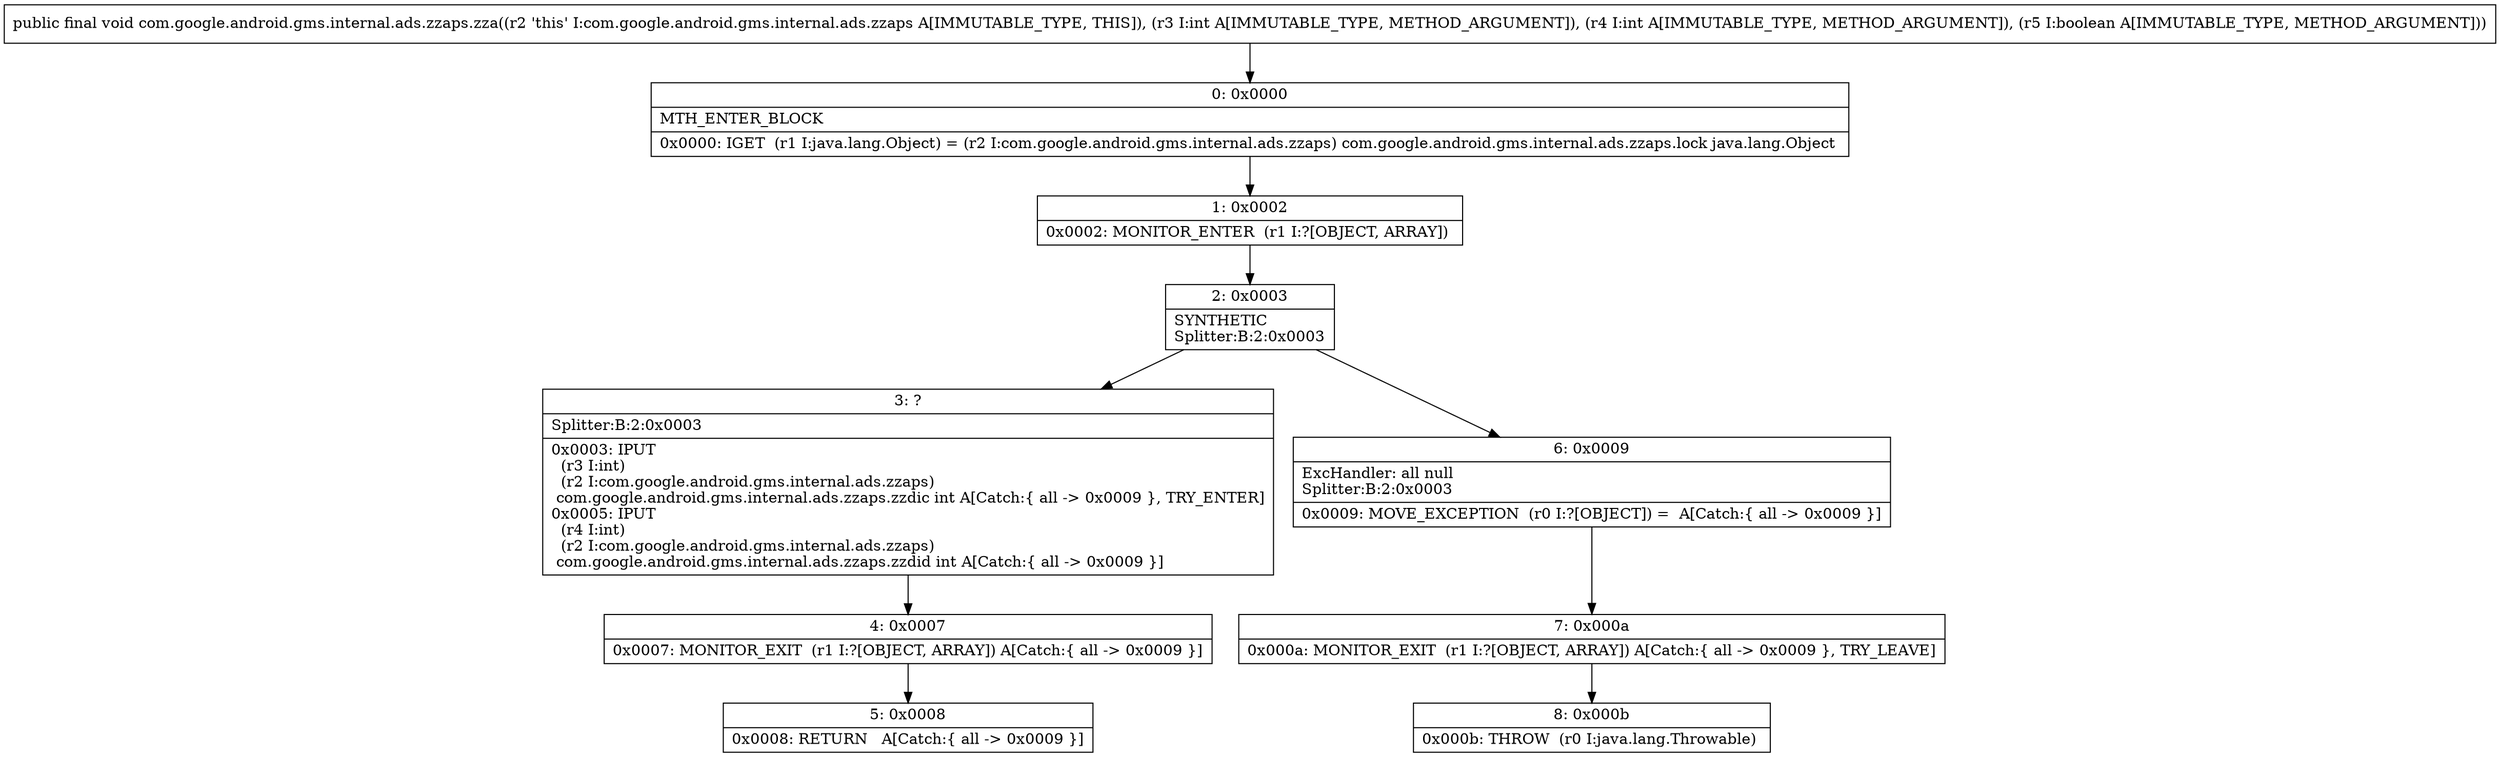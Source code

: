 digraph "CFG forcom.google.android.gms.internal.ads.zzaps.zza(IIZ)V" {
Node_0 [shape=record,label="{0\:\ 0x0000|MTH_ENTER_BLOCK\l|0x0000: IGET  (r1 I:java.lang.Object) = (r2 I:com.google.android.gms.internal.ads.zzaps) com.google.android.gms.internal.ads.zzaps.lock java.lang.Object \l}"];
Node_1 [shape=record,label="{1\:\ 0x0002|0x0002: MONITOR_ENTER  (r1 I:?[OBJECT, ARRAY]) \l}"];
Node_2 [shape=record,label="{2\:\ 0x0003|SYNTHETIC\lSplitter:B:2:0x0003\l}"];
Node_3 [shape=record,label="{3\:\ ?|Splitter:B:2:0x0003\l|0x0003: IPUT  \l  (r3 I:int)\l  (r2 I:com.google.android.gms.internal.ads.zzaps)\l com.google.android.gms.internal.ads.zzaps.zzdic int A[Catch:\{ all \-\> 0x0009 \}, TRY_ENTER]\l0x0005: IPUT  \l  (r4 I:int)\l  (r2 I:com.google.android.gms.internal.ads.zzaps)\l com.google.android.gms.internal.ads.zzaps.zzdid int A[Catch:\{ all \-\> 0x0009 \}]\l}"];
Node_4 [shape=record,label="{4\:\ 0x0007|0x0007: MONITOR_EXIT  (r1 I:?[OBJECT, ARRAY]) A[Catch:\{ all \-\> 0x0009 \}]\l}"];
Node_5 [shape=record,label="{5\:\ 0x0008|0x0008: RETURN   A[Catch:\{ all \-\> 0x0009 \}]\l}"];
Node_6 [shape=record,label="{6\:\ 0x0009|ExcHandler: all null\lSplitter:B:2:0x0003\l|0x0009: MOVE_EXCEPTION  (r0 I:?[OBJECT]) =  A[Catch:\{ all \-\> 0x0009 \}]\l}"];
Node_7 [shape=record,label="{7\:\ 0x000a|0x000a: MONITOR_EXIT  (r1 I:?[OBJECT, ARRAY]) A[Catch:\{ all \-\> 0x0009 \}, TRY_LEAVE]\l}"];
Node_8 [shape=record,label="{8\:\ 0x000b|0x000b: THROW  (r0 I:java.lang.Throwable) \l}"];
MethodNode[shape=record,label="{public final void com.google.android.gms.internal.ads.zzaps.zza((r2 'this' I:com.google.android.gms.internal.ads.zzaps A[IMMUTABLE_TYPE, THIS]), (r3 I:int A[IMMUTABLE_TYPE, METHOD_ARGUMENT]), (r4 I:int A[IMMUTABLE_TYPE, METHOD_ARGUMENT]), (r5 I:boolean A[IMMUTABLE_TYPE, METHOD_ARGUMENT])) }"];
MethodNode -> Node_0;
Node_0 -> Node_1;
Node_1 -> Node_2;
Node_2 -> Node_3;
Node_2 -> Node_6;
Node_3 -> Node_4;
Node_4 -> Node_5;
Node_6 -> Node_7;
Node_7 -> Node_8;
}

